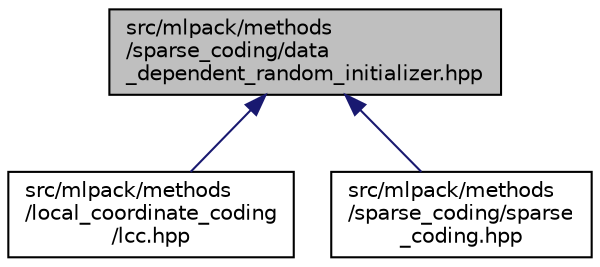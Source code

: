 digraph "src/mlpack/methods/sparse_coding/data_dependent_random_initializer.hpp"
{
  edge [fontname="Helvetica",fontsize="10",labelfontname="Helvetica",labelfontsize="10"];
  node [fontname="Helvetica",fontsize="10",shape=record];
  Node1 [label="src/mlpack/methods\l/sparse_coding/data\l_dependent_random_initializer.hpp",height=0.2,width=0.4,color="black", fillcolor="grey75", style="filled" fontcolor="black"];
  Node1 -> Node2 [dir="back",color="midnightblue",fontsize="10",style="solid",fontname="Helvetica"];
  Node2 [label="src/mlpack/methods\l/local_coordinate_coding\l/lcc.hpp",height=0.2,width=0.4,color="black", fillcolor="white", style="filled",URL="$lcc_8hpp.html"];
  Node1 -> Node3 [dir="back",color="midnightblue",fontsize="10",style="solid",fontname="Helvetica"];
  Node3 [label="src/mlpack/methods\l/sparse_coding/sparse\l_coding.hpp",height=0.2,width=0.4,color="black", fillcolor="white", style="filled",URL="$sparse__coding_8hpp.html"];
}
